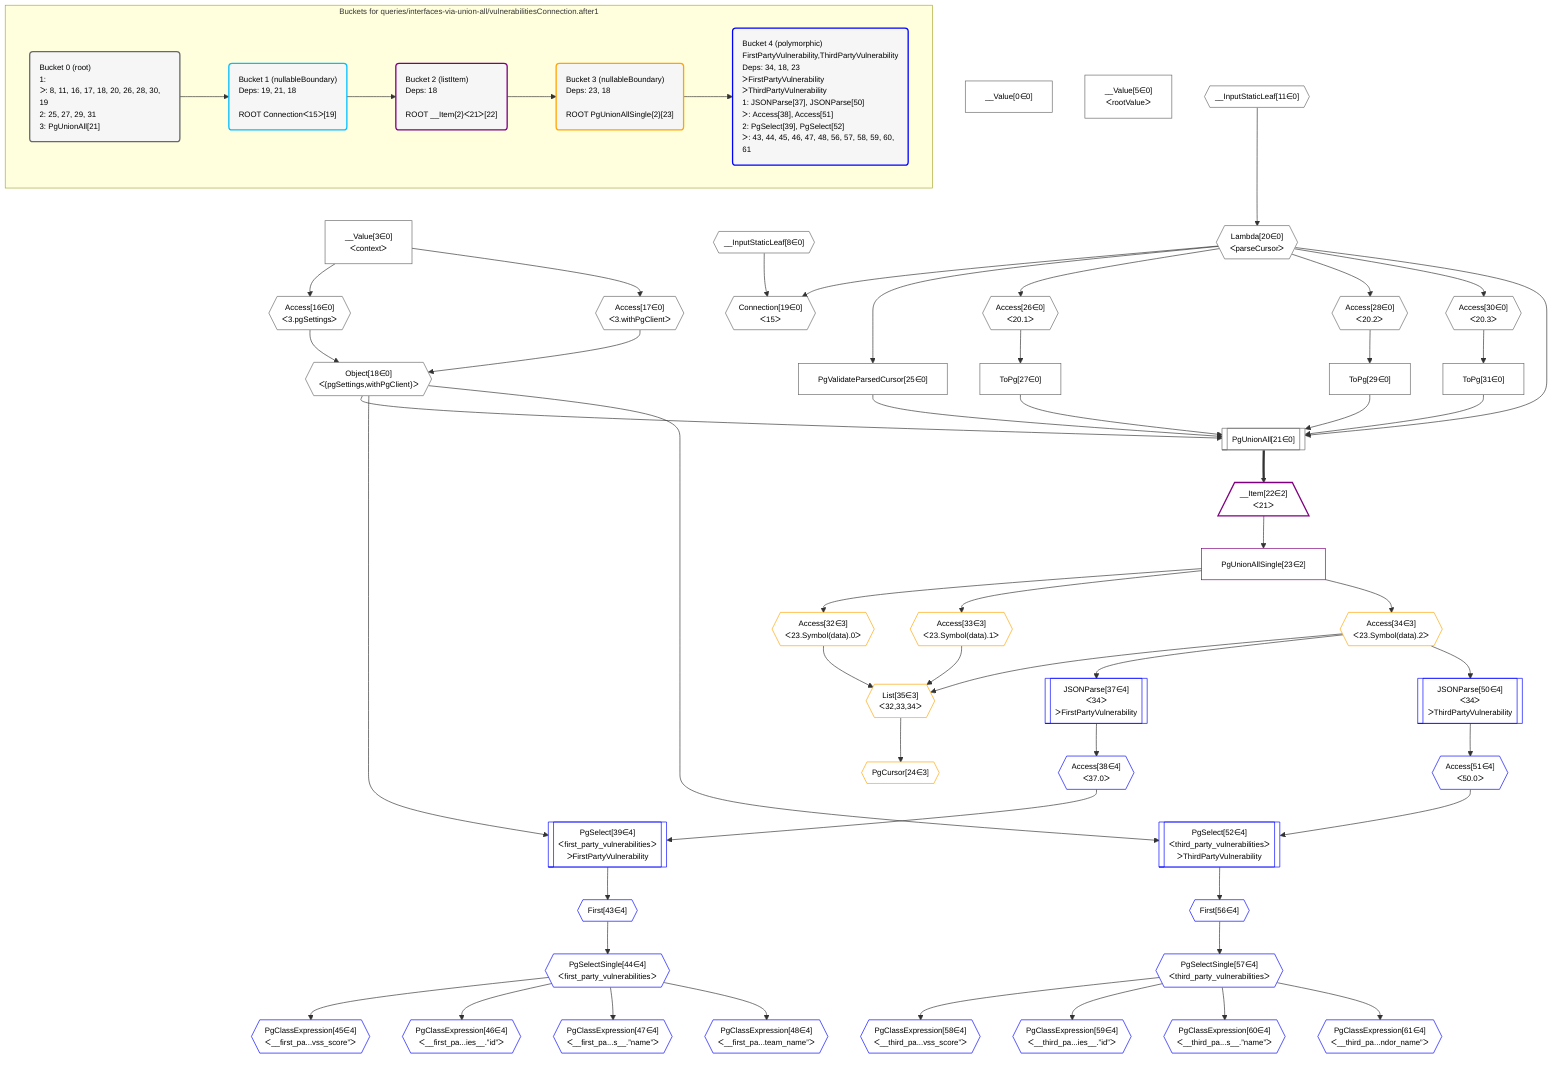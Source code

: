 %%{init: {'themeVariables': { 'fontSize': '12px'}}}%%
graph TD
    classDef path fill:#eee,stroke:#000,color:#000
    classDef plan fill:#fff,stroke-width:1px,color:#000
    classDef itemplan fill:#fff,stroke-width:2px,color:#000
    classDef unbatchedplan fill:#dff,stroke-width:1px,color:#000
    classDef sideeffectplan fill:#fcc,stroke-width:2px,color:#000
    classDef bucket fill:#f6f6f6,color:#000,stroke-width:2px,text-align:left


    %% define steps
    __Value0["__Value[0∈0]"]:::plan
    __Value3["__Value[3∈0]<br />ᐸcontextᐳ"]:::plan
    __Value5["__Value[5∈0]<br />ᐸrootValueᐳ"]:::plan
    __InputStaticLeaf8{{"__InputStaticLeaf[8∈0]"}}:::plan
    __InputStaticLeaf11{{"__InputStaticLeaf[11∈0]"}}:::plan
    Access16{{"Access[16∈0]<br />ᐸ3.pgSettingsᐳ"}}:::plan
    Access17{{"Access[17∈0]<br />ᐸ3.withPgClientᐳ"}}:::plan
    Object18{{"Object[18∈0]<br />ᐸ{pgSettings,withPgClient}ᐳ"}}:::plan
    Lambda20{{"Lambda[20∈0]<br />ᐸparseCursorᐳ"}}:::plan
    Connection19{{"Connection[19∈0]<br />ᐸ15ᐳ"}}:::plan
    PgValidateParsedCursor25["PgValidateParsedCursor[25∈0]"]:::plan
    Access26{{"Access[26∈0]<br />ᐸ20.1ᐳ"}}:::plan
    ToPg27["ToPg[27∈0]"]:::plan
    Access28{{"Access[28∈0]<br />ᐸ20.2ᐳ"}}:::plan
    ToPg29["ToPg[29∈0]"]:::plan
    Access30{{"Access[30∈0]<br />ᐸ20.3ᐳ"}}:::plan
    ToPg31["ToPg[31∈0]"]:::plan
    PgUnionAll21[["PgUnionAll[21∈0]"]]:::plan
    __Item22[/"__Item[22∈2]<br />ᐸ21ᐳ"\]:::itemplan
    PgUnionAllSingle23["PgUnionAllSingle[23∈2]"]:::plan
    Access32{{"Access[32∈3]<br />ᐸ23.Symbol(data).0ᐳ"}}:::plan
    Access33{{"Access[33∈3]<br />ᐸ23.Symbol(data).1ᐳ"}}:::plan
    Access34{{"Access[34∈3]<br />ᐸ23.Symbol(data).2ᐳ"}}:::plan
    List35{{"List[35∈3]<br />ᐸ32,33,34ᐳ"}}:::plan
    PgCursor24{{"PgCursor[24∈3]"}}:::plan
    JSONParse37[["JSONParse[37∈4]<br />ᐸ34ᐳ<br />ᐳFirstPartyVulnerability"]]:::plan
    Access38{{"Access[38∈4]<br />ᐸ37.0ᐳ"}}:::plan
    PgSelect39[["PgSelect[39∈4]<br />ᐸfirst_party_vulnerabilitiesᐳ<br />ᐳFirstPartyVulnerability"]]:::plan
    First43{{"First[43∈4]"}}:::plan
    PgSelectSingle44{{"PgSelectSingle[44∈4]<br />ᐸfirst_party_vulnerabilitiesᐳ"}}:::plan
    PgClassExpression45{{"PgClassExpression[45∈4]<br />ᐸ__first_pa...vss_score”ᐳ"}}:::plan
    PgClassExpression46{{"PgClassExpression[46∈4]<br />ᐸ__first_pa...ies__.”id”ᐳ"}}:::plan
    PgClassExpression47{{"PgClassExpression[47∈4]<br />ᐸ__first_pa...s__.”name”ᐳ"}}:::plan
    PgClassExpression48{{"PgClassExpression[48∈4]<br />ᐸ__first_pa...team_name”ᐳ"}}:::plan
    JSONParse50[["JSONParse[50∈4]<br />ᐸ34ᐳ<br />ᐳThirdPartyVulnerability"]]:::plan
    Access51{{"Access[51∈4]<br />ᐸ50.0ᐳ"}}:::plan
    PgSelect52[["PgSelect[52∈4]<br />ᐸthird_party_vulnerabilitiesᐳ<br />ᐳThirdPartyVulnerability"]]:::plan
    First56{{"First[56∈4]"}}:::plan
    PgSelectSingle57{{"PgSelectSingle[57∈4]<br />ᐸthird_party_vulnerabilitiesᐳ"}}:::plan
    PgClassExpression58{{"PgClassExpression[58∈4]<br />ᐸ__third_pa...vss_score”ᐳ"}}:::plan
    PgClassExpression59{{"PgClassExpression[59∈4]<br />ᐸ__third_pa...ies__.”id”ᐳ"}}:::plan
    PgClassExpression60{{"PgClassExpression[60∈4]<br />ᐸ__third_pa...s__.”name”ᐳ"}}:::plan
    PgClassExpression61{{"PgClassExpression[61∈4]<br />ᐸ__third_pa...ndor_name”ᐳ"}}:::plan

    %% plan dependencies
    __Value3 --> Access16
    __Value3 --> Access17
    Access16 & Access17 --> Object18
    __InputStaticLeaf11 --> Lambda20
    __InputStaticLeaf8 & Lambda20 --> Connection19
    Lambda20 --> PgValidateParsedCursor25
    Lambda20 --> Access26
    Access26 --> ToPg27
    Lambda20 --> Access28
    Access28 --> ToPg29
    Lambda20 --> Access30
    Access30 --> ToPg31
    Object18 & Lambda20 & PgValidateParsedCursor25 & ToPg27 & ToPg29 & ToPg31 --> PgUnionAll21
    PgUnionAll21 ==> __Item22
    __Item22 --> PgUnionAllSingle23
    PgUnionAllSingle23 --> Access32
    PgUnionAllSingle23 --> Access33
    PgUnionAllSingle23 --> Access34
    Access32 & Access33 & Access34 --> List35
    List35 --> PgCursor24
    Access34 --> JSONParse37
    JSONParse37 --> Access38
    Object18 & Access38 --> PgSelect39
    PgSelect39 --> First43
    First43 --> PgSelectSingle44
    PgSelectSingle44 --> PgClassExpression45
    PgSelectSingle44 --> PgClassExpression46
    PgSelectSingle44 --> PgClassExpression47
    PgSelectSingle44 --> PgClassExpression48
    Access34 --> JSONParse50
    JSONParse50 --> Access51
    Object18 & Access51 --> PgSelect52
    PgSelect52 --> First56
    First56 --> PgSelectSingle57
    PgSelectSingle57 --> PgClassExpression58
    PgSelectSingle57 --> PgClassExpression59
    PgSelectSingle57 --> PgClassExpression60
    PgSelectSingle57 --> PgClassExpression61

    subgraph "Buckets for queries/interfaces-via-union-all/vulnerabilitiesConnection.after1"
    Bucket0("Bucket 0 (root)<br />1: <br />ᐳ: 8, 11, 16, 17, 18, 20, 26, 28, 30, 19<br />2: 25, 27, 29, 31<br />3: PgUnionAll[21]"):::bucket
    classDef bucket0 stroke:#696969
    class Bucket0,__Value0,__Value3,__Value5,__InputStaticLeaf8,__InputStaticLeaf11,Access16,Access17,Object18,Connection19,Lambda20,PgUnionAll21,PgValidateParsedCursor25,Access26,ToPg27,Access28,ToPg29,Access30,ToPg31 bucket0
    Bucket1("Bucket 1 (nullableBoundary)<br />Deps: 19, 21, 18<br /><br />ROOT Connectionᐸ15ᐳ[19]"):::bucket
    classDef bucket1 stroke:#00bfff
    class Bucket1 bucket1
    Bucket2("Bucket 2 (listItem)<br />Deps: 18<br /><br />ROOT __Item{2}ᐸ21ᐳ[22]"):::bucket
    classDef bucket2 stroke:#7f007f
    class Bucket2,__Item22,PgUnionAllSingle23 bucket2
    Bucket3("Bucket 3 (nullableBoundary)<br />Deps: 23, 18<br /><br />ROOT PgUnionAllSingle{2}[23]"):::bucket
    classDef bucket3 stroke:#ffa500
    class Bucket3,PgCursor24,Access32,Access33,Access34,List35 bucket3
    Bucket4("Bucket 4 (polymorphic)<br />FirstPartyVulnerability,ThirdPartyVulnerability<br />Deps: 34, 18, 23<br />ᐳFirstPartyVulnerability<br />ᐳThirdPartyVulnerability<br />1: JSONParse[37], JSONParse[50]<br />ᐳ: Access[38], Access[51]<br />2: PgSelect[39], PgSelect[52]<br />ᐳ: 43, 44, 45, 46, 47, 48, 56, 57, 58, 59, 60, 61"):::bucket
    classDef bucket4 stroke:#0000ff
    class Bucket4,JSONParse37,Access38,PgSelect39,First43,PgSelectSingle44,PgClassExpression45,PgClassExpression46,PgClassExpression47,PgClassExpression48,JSONParse50,Access51,PgSelect52,First56,PgSelectSingle57,PgClassExpression58,PgClassExpression59,PgClassExpression60,PgClassExpression61 bucket4
    Bucket0 --> Bucket1
    Bucket1 --> Bucket2
    Bucket2 --> Bucket3
    Bucket3 --> Bucket4
    end
